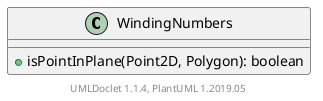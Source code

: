 @startuml

    class WindingNumbers [[WindingNumbers.html]] {
        +isPointInPlane(Point2D, Polygon): boolean
    }


    center footer UMLDoclet 1.1.4, PlantUML 1.2019.05
@enduml
